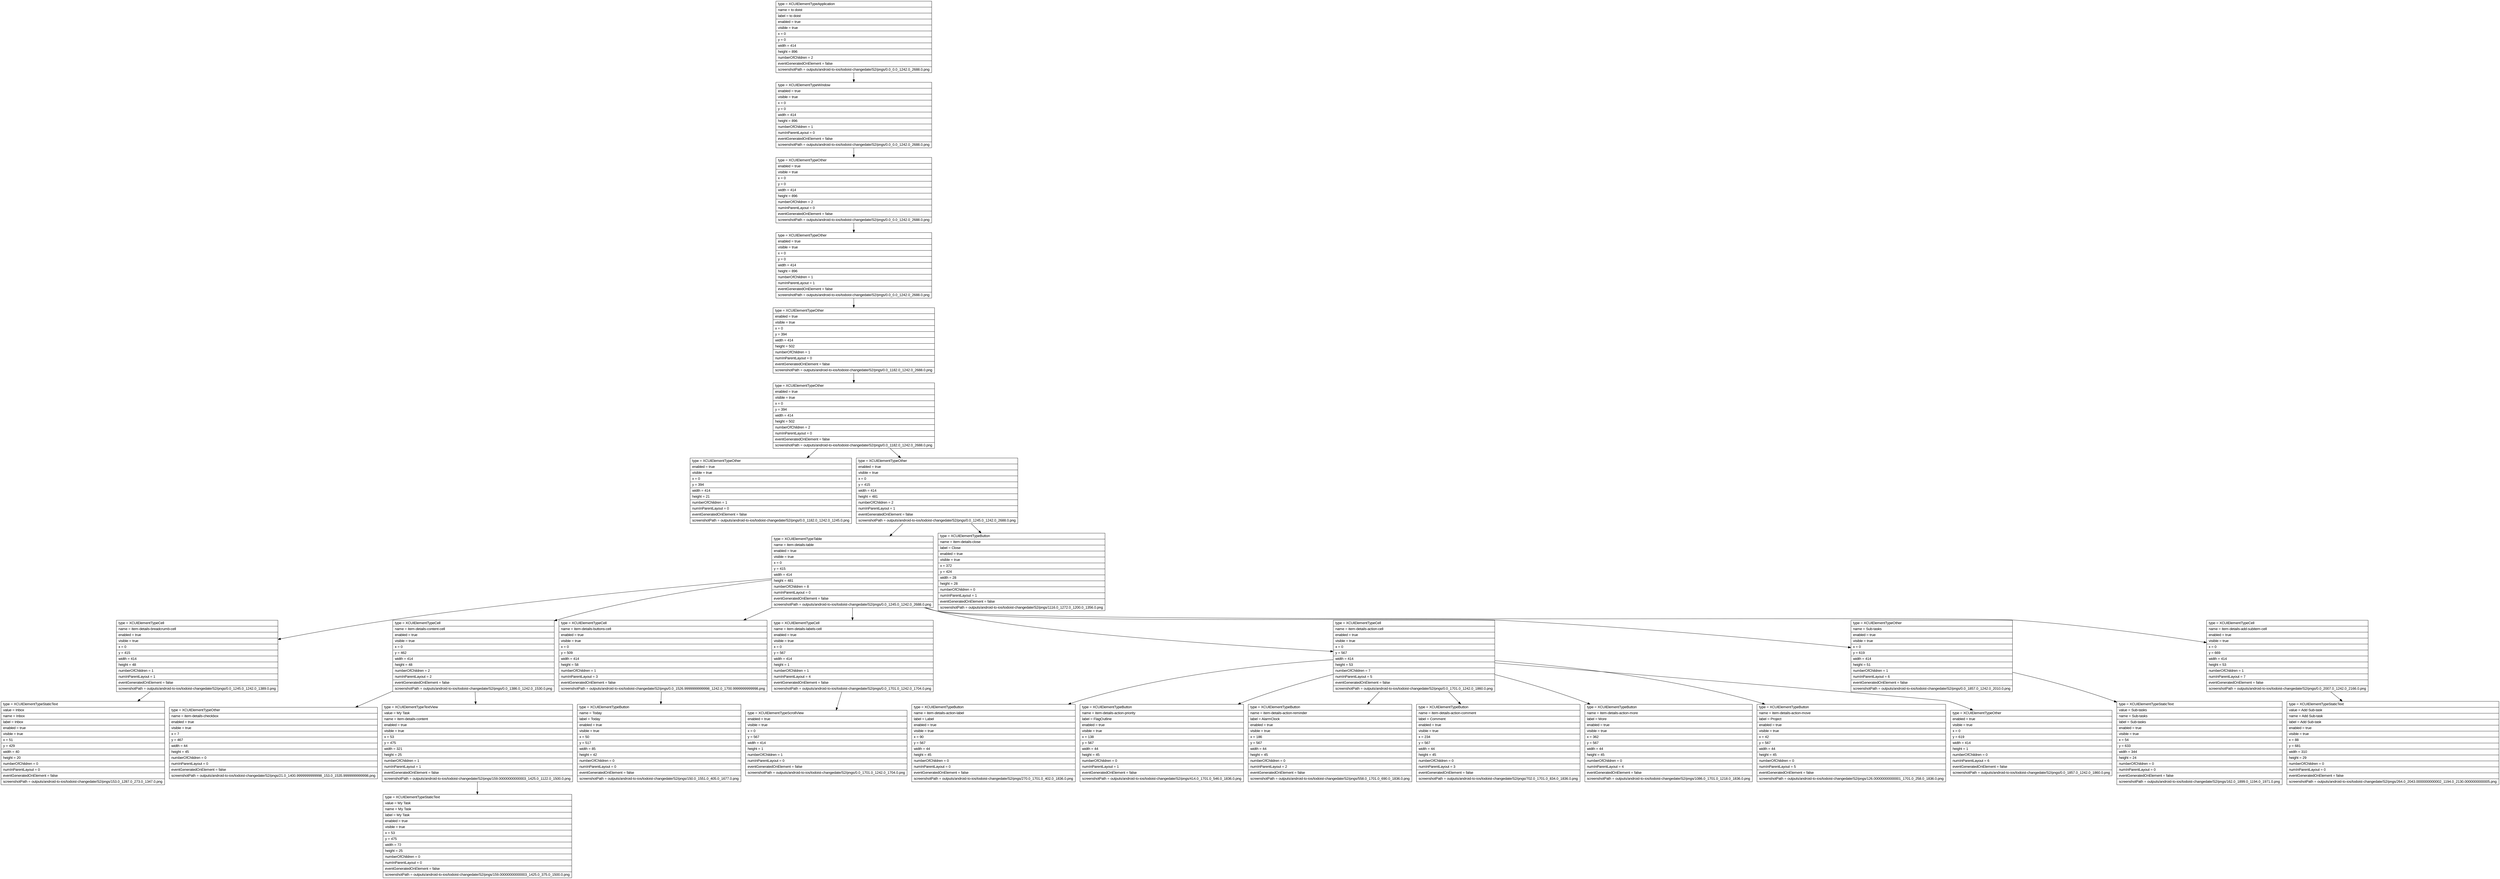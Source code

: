 digraph Layout {

	node [shape=record fontname=Arial];

	0	[label="{type = XCUIElementTypeApplication\l|name = to doist\l|label = to doist\l|enabled = true\l|visible = true\l|x = 0\l|y = 0\l|width = 414\l|height = 896\l|numberOfChildren = 2\l|eventGeneratedOnElement = false \l|screenshotPath = outputs/android-to-ios/todoist-changedate/S2/pngs/0.0_0.0_1242.0_2688.0.png\l}"]
	1	[label="{type = XCUIElementTypeWindow\l|enabled = true\l|visible = true\l|x = 0\l|y = 0\l|width = 414\l|height = 896\l|numberOfChildren = 1\l|numInParentLayout = 0\l|eventGeneratedOnElement = false \l|screenshotPath = outputs/android-to-ios/todoist-changedate/S2/pngs/0.0_0.0_1242.0_2688.0.png\l}"]
	2	[label="{type = XCUIElementTypeOther\l|enabled = true\l|visible = true\l|x = 0\l|y = 0\l|width = 414\l|height = 896\l|numberOfChildren = 2\l|numInParentLayout = 0\l|eventGeneratedOnElement = false \l|screenshotPath = outputs/android-to-ios/todoist-changedate/S2/pngs/0.0_0.0_1242.0_2688.0.png\l}"]
	3	[label="{type = XCUIElementTypeOther\l|enabled = true\l|visible = true\l|x = 0\l|y = 0\l|width = 414\l|height = 896\l|numberOfChildren = 1\l|numInParentLayout = 1\l|eventGeneratedOnElement = false \l|screenshotPath = outputs/android-to-ios/todoist-changedate/S2/pngs/0.0_0.0_1242.0_2688.0.png\l}"]
	4	[label="{type = XCUIElementTypeOther\l|enabled = true\l|visible = true\l|x = 0\l|y = 394\l|width = 414\l|height = 502\l|numberOfChildren = 1\l|numInParentLayout = 0\l|eventGeneratedOnElement = false \l|screenshotPath = outputs/android-to-ios/todoist-changedate/S2/pngs/0.0_1182.0_1242.0_2688.0.png\l}"]
	5	[label="{type = XCUIElementTypeOther\l|enabled = true\l|visible = true\l|x = 0\l|y = 394\l|width = 414\l|height = 502\l|numberOfChildren = 2\l|numInParentLayout = 0\l|eventGeneratedOnElement = false \l|screenshotPath = outputs/android-to-ios/todoist-changedate/S2/pngs/0.0_1182.0_1242.0_2688.0.png\l}"]
	6	[label="{type = XCUIElementTypeOther\l|enabled = true\l|visible = true\l|x = 0\l|y = 394\l|width = 414\l|height = 21\l|numberOfChildren = 1\l|numInParentLayout = 0\l|eventGeneratedOnElement = false \l|screenshotPath = outputs/android-to-ios/todoist-changedate/S2/pngs/0.0_1182.0_1242.0_1245.0.png\l}"]
	7	[label="{type = XCUIElementTypeOther\l|enabled = true\l|visible = true\l|x = 0\l|y = 415\l|width = 414\l|height = 481\l|numberOfChildren = 2\l|numInParentLayout = 1\l|eventGeneratedOnElement = false \l|screenshotPath = outputs/android-to-ios/todoist-changedate/S2/pngs/0.0_1245.0_1242.0_2688.0.png\l}"]
	8	[label="{type = XCUIElementTypeTable\l|name = item-details-table\l|enabled = true\l|visible = true\l|x = 0\l|y = 415\l|width = 414\l|height = 481\l|numberOfChildren = 8\l|numInParentLayout = 0\l|eventGeneratedOnElement = false \l|screenshotPath = outputs/android-to-ios/todoist-changedate/S2/pngs/0.0_1245.0_1242.0_2688.0.png\l}"]
	9	[label="{type = XCUIElementTypeButton\l|name = item-details-close\l|label = Close\l|enabled = true\l|visible = true\l|x = 372\l|y = 424\l|width = 28\l|height = 28\l|numberOfChildren = 0\l|numInParentLayout = 1\l|eventGeneratedOnElement = false \l|screenshotPath = outputs/android-to-ios/todoist-changedate/S2/pngs/1116.0_1272.0_1200.0_1356.0.png\l}"]
	10	[label="{type = XCUIElementTypeCell\l|name = item-details-breadcrumb-cell\l|enabled = true\l|visible = true\l|x = 0\l|y = 415\l|width = 414\l|height = 48\l|numberOfChildren = 1\l|numInParentLayout = 1\l|eventGeneratedOnElement = false \l|screenshotPath = outputs/android-to-ios/todoist-changedate/S2/pngs/0.0_1245.0_1242.0_1389.0.png\l}"]
	11	[label="{type = XCUIElementTypeCell\l|name = item-details-content-cell\l|enabled = true\l|visible = true\l|x = 0\l|y = 462\l|width = 414\l|height = 48\l|numberOfChildren = 2\l|numInParentLayout = 2\l|eventGeneratedOnElement = false \l|screenshotPath = outputs/android-to-ios/todoist-changedate/S2/pngs/0.0_1386.0_1242.0_1530.0.png\l}"]
	12	[label="{type = XCUIElementTypeCell\l|name = item-details-buttons-cell\l|enabled = true\l|visible = true\l|x = 0\l|y = 509\l|width = 414\l|height = 58\l|numberOfChildren = 1\l|numInParentLayout = 3\l|eventGeneratedOnElement = false \l|screenshotPath = outputs/android-to-ios/todoist-changedate/S2/pngs/0.0_1526.9999999999998_1242.0_1700.9999999999998.png\l}"]
	13	[label="{type = XCUIElementTypeCell\l|name = item-details-labels-cell\l|enabled = true\l|visible = true\l|x = 0\l|y = 567\l|width = 414\l|height = 1\l|numberOfChildren = 1\l|numInParentLayout = 4\l|eventGeneratedOnElement = false \l|screenshotPath = outputs/android-to-ios/todoist-changedate/S2/pngs/0.0_1701.0_1242.0_1704.0.png\l}"]
	14	[label="{type = XCUIElementTypeCell\l|name = item-details-action-cell\l|enabled = true\l|visible = true\l|x = 0\l|y = 567\l|width = 414\l|height = 53\l|numberOfChildren = 7\l|numInParentLayout = 5\l|eventGeneratedOnElement = false \l|screenshotPath = outputs/android-to-ios/todoist-changedate/S2/pngs/0.0_1701.0_1242.0_1860.0.png\l}"]
	15	[label="{type = XCUIElementTypeOther\l|name = Sub-tasks\l|enabled = true\l|visible = true\l|x = 0\l|y = 619\l|width = 414\l|height = 51\l|numberOfChildren = 1\l|numInParentLayout = 6\l|eventGeneratedOnElement = false \l|screenshotPath = outputs/android-to-ios/todoist-changedate/S2/pngs/0.0_1857.0_1242.0_2010.0.png\l}"]
	16	[label="{type = XCUIElementTypeCell\l|name = item-details-add-subitem-cell\l|enabled = true\l|visible = true\l|x = 0\l|y = 669\l|width = 414\l|height = 53\l|numberOfChildren = 1\l|numInParentLayout = 7\l|eventGeneratedOnElement = false \l|screenshotPath = outputs/android-to-ios/todoist-changedate/S2/pngs/0.0_2007.0_1242.0_2166.0.png\l}"]
	17	[label="{type = XCUIElementTypeStaticText\l|value = Inbox\l|name = Inbox\l|label = Inbox\l|enabled = true\l|visible = true\l|x = 51\l|y = 429\l|width = 40\l|height = 20\l|numberOfChildren = 0\l|numInParentLayout = 0\l|eventGeneratedOnElement = false \l|screenshotPath = outputs/android-to-ios/todoist-changedate/S2/pngs/153.0_1287.0_273.0_1347.0.png\l}"]
	18	[label="{type = XCUIElementTypeOther\l|name = item-details-checkbox\l|enabled = true\l|visible = true\l|x = 7\l|y = 467\l|width = 44\l|height = 45\l|numberOfChildren = 0\l|numInParentLayout = 0\l|eventGeneratedOnElement = false \l|screenshotPath = outputs/android-to-ios/todoist-changedate/S2/pngs/21.0_1400.9999999999998_153.0_1535.9999999999998.png\l}"]
	19	[label="{type = XCUIElementTypeTextView\l|value = My Task\l|name = item-details-content\l|enabled = true\l|visible = true\l|x = 53\l|y = 475\l|width = 321\l|height = 25\l|numberOfChildren = 1\l|numInParentLayout = 1\l|eventGeneratedOnElement = false \l|screenshotPath = outputs/android-to-ios/todoist-changedate/S2/pngs/159.00000000000003_1425.0_1122.0_1500.0.png\l}"]
	20	[label="{type = XCUIElementTypeButton\l|name = Today\l|label = Today\l|enabled = true\l|visible = true\l|x = 50\l|y = 517\l|width = 85\l|height = 42\l|numberOfChildren = 0\l|numInParentLayout = 0\l|eventGeneratedOnElement = false \l|screenshotPath = outputs/android-to-ios/todoist-changedate/S2/pngs/150.0_1551.0_405.0_1677.0.png\l}"]
	21	[label="{type = XCUIElementTypeScrollView\l|enabled = true\l|visible = true\l|x = 0\l|y = 567\l|width = 414\l|height = 1\l|numberOfChildren = 1\l|numInParentLayout = 0\l|eventGeneratedOnElement = false \l|screenshotPath = outputs/android-to-ios/todoist-changedate/S2/pngs/0.0_1701.0_1242.0_1704.0.png\l}"]
	22	[label="{type = XCUIElementTypeButton\l|name = item-details-action-label\l|label = Label\l|enabled = true\l|visible = true\l|x = 90\l|y = 567\l|width = 44\l|height = 45\l|numberOfChildren = 0\l|numInParentLayout = 0\l|eventGeneratedOnElement = false \l|screenshotPath = outputs/android-to-ios/todoist-changedate/S2/pngs/270.0_1701.0_402.0_1836.0.png\l}"]
	23	[label="{type = XCUIElementTypeButton\l|name = item-details-action-priority\l|label = FlagOutline\l|enabled = true\l|visible = true\l|x = 138\l|y = 567\l|width = 44\l|height = 45\l|numberOfChildren = 0\l|numInParentLayout = 1\l|eventGeneratedOnElement = false \l|screenshotPath = outputs/android-to-ios/todoist-changedate/S2/pngs/414.0_1701.0_546.0_1836.0.png\l}"]
	24	[label="{type = XCUIElementTypeButton\l|name = item-details-action-reminder\l|label = AlarmClock\l|enabled = true\l|visible = true\l|x = 186\l|y = 567\l|width = 44\l|height = 45\l|numberOfChildren = 0\l|numInParentLayout = 2\l|eventGeneratedOnElement = false \l|screenshotPath = outputs/android-to-ios/todoist-changedate/S2/pngs/558.0_1701.0_690.0_1836.0.png\l}"]
	25	[label="{type = XCUIElementTypeButton\l|name = item-details-action-comment\l|label = Comment\l|enabled = true\l|visible = true\l|x = 234\l|y = 567\l|width = 44\l|height = 45\l|numberOfChildren = 0\l|numInParentLayout = 3\l|eventGeneratedOnElement = false \l|screenshotPath = outputs/android-to-ios/todoist-changedate/S2/pngs/702.0_1701.0_834.0_1836.0.png\l}"]
	26	[label="{type = XCUIElementTypeButton\l|name = item-details-action-more\l|label = More\l|enabled = true\l|visible = true\l|x = 362\l|y = 567\l|width = 44\l|height = 45\l|numberOfChildren = 0\l|numInParentLayout = 4\l|eventGeneratedOnElement = false \l|screenshotPath = outputs/android-to-ios/todoist-changedate/S2/pngs/1086.0_1701.0_1218.0_1836.0.png\l}"]
	27	[label="{type = XCUIElementTypeButton\l|name = item-details-action-move\l|label = Project\l|enabled = true\l|visible = true\l|x = 42\l|y = 567\l|width = 44\l|height = 45\l|numberOfChildren = 0\l|numInParentLayout = 5\l|eventGeneratedOnElement = false \l|screenshotPath = outputs/android-to-ios/todoist-changedate/S2/pngs/126.00000000000001_1701.0_258.0_1836.0.png\l}"]
	28	[label="{type = XCUIElementTypeOther\l|enabled = true\l|visible = true\l|x = 0\l|y = 619\l|width = 414\l|height = 1\l|numberOfChildren = 0\l|numInParentLayout = 6\l|eventGeneratedOnElement = false \l|screenshotPath = outputs/android-to-ios/todoist-changedate/S2/pngs/0.0_1857.0_1242.0_1860.0.png\l}"]
	29	[label="{type = XCUIElementTypeStaticText\l|value = Sub-tasks\l|name = Sub-tasks\l|label = Sub-tasks\l|enabled = true\l|visible = true\l|x = 54\l|y = 633\l|width = 344\l|height = 24\l|numberOfChildren = 0\l|numInParentLayout = 0\l|eventGeneratedOnElement = false \l|screenshotPath = outputs/android-to-ios/todoist-changedate/S2/pngs/162.0_1899.0_1194.0_1971.0.png\l}"]
	30	[label="{type = XCUIElementTypeStaticText\l|value = Add Sub-task\l|name = Add Sub-task\l|label = Add Sub-task\l|enabled = true\l|visible = true\l|x = 88\l|y = 681\l|width = 310\l|height = 29\l|numberOfChildren = 0\l|numInParentLayout = 0\l|eventGeneratedOnElement = false \l|screenshotPath = outputs/android-to-ios/todoist-changedate/S2/pngs/264.0_2043.0000000000002_1194.0_2130.0000000000005.png\l}"]
	31	[label="{type = XCUIElementTypeStaticText\l|value = My Task\l|name = My Task\l|label = My Task\l|enabled = true\l|visible = true\l|x = 53\l|y = 475\l|width = 72\l|height = 25\l|numberOfChildren = 0\l|numInParentLayout = 0\l|eventGeneratedOnElement = false \l|screenshotPath = outputs/android-to-ios/todoist-changedate/S2/pngs/159.00000000000003_1425.0_375.0_1500.0.png\l}"]


	0 -> 1
	1 -> 2
	2 -> 3
	3 -> 4
	4 -> 5
	5 -> 6
	5 -> 7
	7 -> 8
	7 -> 9
	8 -> 10
	8 -> 11
	8 -> 12
	8 -> 13
	8 -> 14
	8 -> 15
	8 -> 16
	10 -> 17
	11 -> 18
	11 -> 19
	12 -> 20
	13 -> 21
	14 -> 22
	14 -> 23
	14 -> 24
	14 -> 25
	14 -> 26
	14 -> 27
	14 -> 28
	15 -> 29
	16 -> 30
	19 -> 31


}